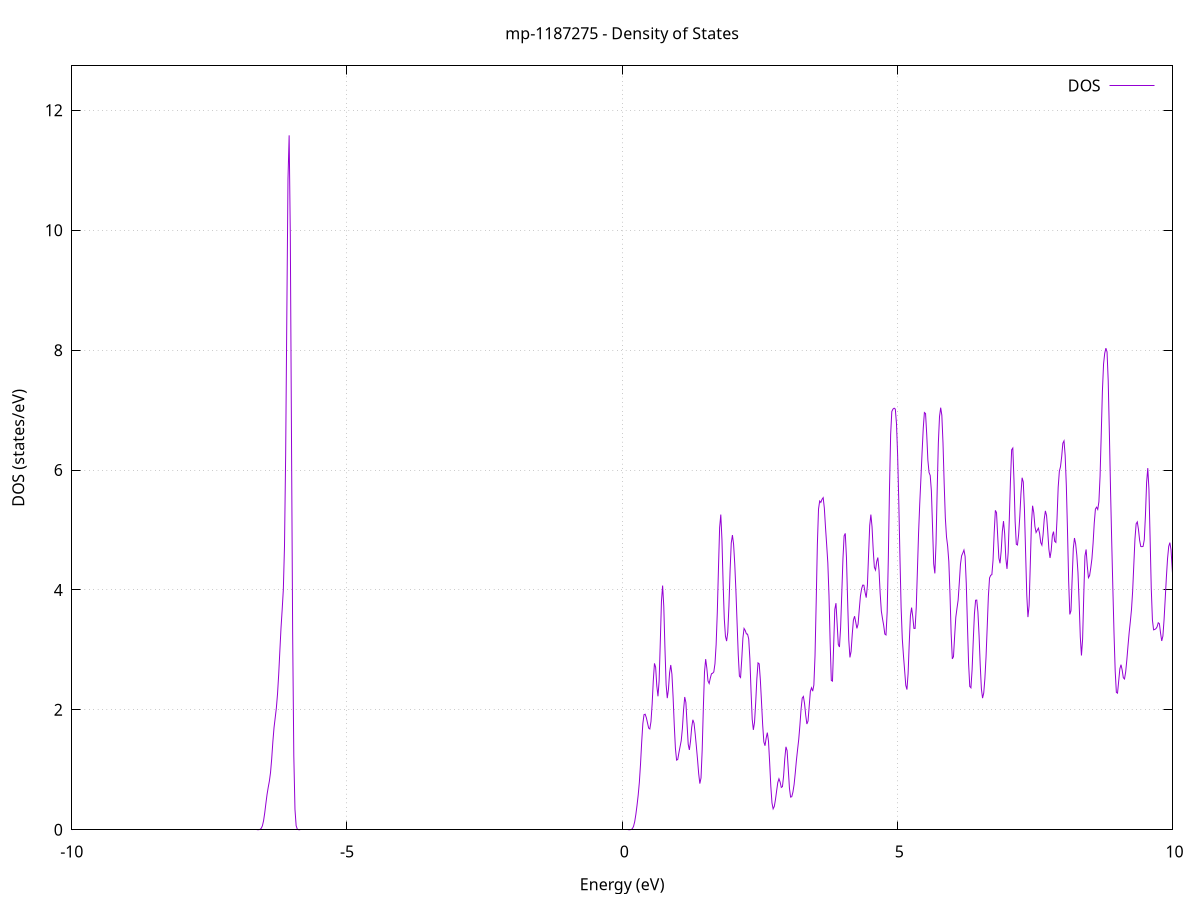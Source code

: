 set title 'mp-1187275 - Density of States'
set xlabel 'Energy (eV)'
set ylabel 'DOS (states/eV)'
set grid
set xrange [-10:10]
set yrange [0:12.742]
set xzeroaxis lt -1
set terminal png size 800,600
set output 'mp-1187275_dos_gnuplot.png'
plot '-' using 1:2 with lines title 'DOS'
-20.277600 0.000000
-20.256500 0.000000
-20.235300 0.000000
-20.214200 0.000000
-20.193100 0.000000
-20.171900 0.000000
-20.150800 0.000000
-20.129600 0.000000
-20.108500 0.000000
-20.087400 0.000000
-20.066200 0.000000
-20.045100 0.000000
-20.023900 0.000000
-20.002800 0.000000
-19.981700 0.000000
-19.960500 0.000000
-19.939400 0.000000
-19.918200 0.000000
-19.897100 0.000000
-19.876000 0.000000
-19.854800 0.000000
-19.833700 0.000000
-19.812500 0.000000
-19.791400 0.000000
-19.770300 0.000000
-19.749100 0.000000
-19.728000 0.000000
-19.706800 0.000000
-19.685700 0.000000
-19.664600 0.000000
-19.643400 0.000000
-19.622300 0.000000
-19.601100 0.000000
-19.580000 0.000000
-19.558900 0.000000
-19.537700 0.000000
-19.516600 0.000000
-19.495400 0.000000
-19.474300 0.000000
-19.453200 0.000000
-19.432000 0.000000
-19.410900 0.000000
-19.389700 0.000000
-19.368600 0.000000
-19.347500 0.000000
-19.326300 0.000000
-19.305200 0.000000
-19.284000 0.000000
-19.262900 0.000000
-19.241800 0.000000
-19.220600 0.000000
-19.199500 0.000000
-19.178300 0.000000
-19.157200 0.000000
-19.136100 0.000000
-19.114900 0.000000
-19.093800 0.000000
-19.072600 0.000000
-19.051500 0.000000
-19.030400 0.000000
-19.009200 0.000000
-18.988100 0.000000
-18.966900 0.000000
-18.945800 0.000000
-18.924700 0.000000
-18.903500 0.000000
-18.882400 0.000000
-18.861200 0.000000
-18.840100 0.000000
-18.819000 0.000000
-18.797800 0.000000
-18.776700 0.000000
-18.755500 0.000000
-18.734400 0.000000
-18.713300 0.000000
-18.692100 0.000000
-18.671000 0.000000
-18.649800 0.000000
-18.628700 0.000000
-18.607600 0.000000
-18.586400 0.000000
-18.565300 0.000000
-18.544100 0.000000
-18.523000 0.000000
-18.501900 0.000000
-18.480700 0.000300
-18.459600 0.002800
-18.438400 0.019200
-18.417300 0.095000
-18.396200 0.353000
-18.375000 1.013000
-18.353900 2.354300
-18.332700 4.697700
-18.311600 8.433100
-18.290500 13.811600
-18.269300 20.400000
-18.248200 26.781300
-18.227000 31.195800
-18.205900 32.890000
-18.184800 32.666300
-18.163600 31.700500
-18.142500 30.191100
-18.121300 27.648300
-18.100200 24.103000
-18.079100 20.507900
-18.057900 18.090400
-18.036800 17.617400
-18.015700 19.088000
-17.994500 21.745900
-17.973400 24.485100
-17.952200 26.599900
-17.931100 28.156800
-17.910000 29.330000
-17.888800 29.502900
-17.867700 27.721100
-17.846500 23.944800
-17.825400 19.308400
-17.804300 15.571000
-17.783100 14.341200
-17.762000 15.819800
-17.740800 18.365000
-17.719700 20.163000
-17.698600 20.827100
-17.677400 20.706200
-17.656300 19.822000
-17.635100 18.477200
-17.614000 17.647100
-17.592900 17.646100
-17.571700 17.345700
-17.550600 15.425900
-17.529400 11.756500
-17.508300 7.400000
-17.487200 3.719900
-17.466000 1.448600
-17.444900 0.426600
-17.423700 0.093400
-17.402600 0.015000
-17.381500 0.001800
-17.360300 0.000100
-17.339200 0.000000
-17.318000 0.000000
-17.296900 0.000000
-17.275800 0.000000
-17.254600 0.000000
-17.233500 0.000000
-17.212300 0.000000
-17.191200 0.000000
-17.170100 0.000000
-17.148900 0.000000
-17.127800 0.000000
-17.106600 0.000000
-17.085500 0.000000
-17.064400 0.000000
-17.043200 0.000000
-17.022100 0.000000
-17.000900 0.000000
-16.979800 0.000000
-16.958700 0.000000
-16.937500 0.000000
-16.916400 0.000000
-16.895200 0.000000
-16.874100 0.000000
-16.853000 0.000000
-16.831800 0.000000
-16.810700 0.000000
-16.789500 0.000000
-16.768400 0.000000
-16.747300 0.000000
-16.726100 0.000000
-16.705000 0.000000
-16.683800 0.000000
-16.662700 0.000000
-16.641600 0.000000
-16.620400 0.000000
-16.599300 0.000000
-16.578100 0.000000
-16.557000 0.000000
-16.535900 0.000000
-16.514700 0.000000
-16.493600 0.000000
-16.472400 0.000000
-16.451300 0.000000
-16.430200 0.000000
-16.409000 0.000000
-16.387900 0.000000
-16.366700 0.000000
-16.345600 0.000000
-16.324500 0.000000
-16.303300 0.000000
-16.282200 0.000000
-16.261000 0.000000
-16.239900 0.000000
-16.218800 0.000000
-16.197600 0.000000
-16.176500 0.000000
-16.155300 0.000000
-16.134200 0.000000
-16.113100 0.000000
-16.091900 0.000000
-16.070800 0.000000
-16.049600 0.000000
-16.028500 0.000000
-16.007400 0.000000
-15.986200 0.000000
-15.965100 0.000000
-15.943900 0.000000
-15.922800 0.000000
-15.901700 0.000000
-15.880500 0.000000
-15.859400 0.000000
-15.838200 0.000000
-15.817100 0.000000
-15.796000 0.000000
-15.774800 0.000000
-15.753700 0.000000
-15.732500 0.000000
-15.711400 0.000000
-15.690300 0.000000
-15.669100 0.000000
-15.648000 0.000000
-15.626900 0.000000
-15.605700 0.000000
-15.584600 0.000000
-15.563400 0.000000
-15.542300 0.000000
-15.521200 0.000000
-15.500000 0.000000
-15.478900 0.000000
-15.457700 0.000000
-15.436600 0.000000
-15.415500 0.000000
-15.394300 0.000000
-15.373200 0.000000
-15.352000 0.000000
-15.330900 0.000000
-15.309800 0.000000
-15.288600 0.000000
-15.267500 0.000000
-15.246300 0.000000
-15.225200 0.000000
-15.204100 0.000000
-15.182900 0.000000
-15.161800 0.000000
-15.140600 0.000000
-15.119500 0.000000
-15.098400 0.000000
-15.077200 0.000000
-15.056100 0.000000
-15.034900 0.000000
-15.013800 0.000000
-14.992700 0.000000
-14.971500 0.000000
-14.950400 0.000000
-14.929200 0.000000
-14.908100 0.000000
-14.887000 0.000000
-14.865800 0.000000
-14.844700 0.000000
-14.823500 0.000000
-14.802400 0.000000
-14.781300 0.000000
-14.760100 0.000000
-14.739000 0.000000
-14.717800 0.000000
-14.696700 0.000000
-14.675600 0.000000
-14.654400 0.000000
-14.633300 0.000000
-14.612100 0.000000
-14.591000 0.000000
-14.569900 0.000000
-14.548700 0.000000
-14.527600 0.000000
-14.506400 0.000000
-14.485300 0.000000
-14.464200 0.000000
-14.443000 0.000000
-14.421900 0.000000
-14.400700 0.000000
-14.379600 0.000000
-14.358500 0.000000
-14.337300 0.000000
-14.316200 0.000000
-14.295000 0.000000
-14.273900 0.000000
-14.252800 0.000000
-14.231600 0.000000
-14.210500 0.000000
-14.189300 0.000000
-14.168200 0.000000
-14.147100 0.000000
-14.125900 0.000000
-14.104800 0.000000
-14.083600 0.000000
-14.062500 0.000000
-14.041400 0.000000
-14.020200 0.000000
-13.999100 0.000000
-13.977900 0.000000
-13.956800 0.000000
-13.935700 0.000000
-13.914500 0.000000
-13.893400 0.000000
-13.872200 0.000000
-13.851100 0.000000
-13.830000 0.000000
-13.808800 0.000000
-13.787700 0.000000
-13.766500 0.000000
-13.745400 0.000000
-13.724300 0.000000
-13.703100 0.000000
-13.682000 0.000000
-13.660800 0.000000
-13.639700 0.000000
-13.618600 0.000000
-13.597400 0.000000
-13.576300 0.000000
-13.555100 0.000000
-13.534000 0.000000
-13.512900 0.000000
-13.491700 0.000000
-13.470600 0.000000
-13.449400 0.000000
-13.428300 0.000000
-13.407200 0.000000
-13.386000 0.000000
-13.364900 0.000000
-13.343800 0.000000
-13.322600 0.000000
-13.301500 0.000000
-13.280300 0.000000
-13.259200 0.000000
-13.238100 0.000000
-13.216900 0.000000
-13.195800 0.000000
-13.174600 0.000000
-13.153500 0.000000
-13.132400 0.000000
-13.111200 0.000000
-13.090100 0.000000
-13.068900 0.000000
-13.047800 0.000000
-13.026700 0.000000
-13.005500 0.000000
-12.984400 0.000000
-12.963200 0.000000
-12.942100 0.000000
-12.921000 0.000000
-12.899800 0.000000
-12.878700 0.000000
-12.857500 0.000000
-12.836400 0.000000
-12.815300 0.000000
-12.794100 0.000000
-12.773000 0.000000
-12.751800 0.000000
-12.730700 0.000000
-12.709600 0.000000
-12.688400 0.000000
-12.667300 0.000000
-12.646100 0.000000
-12.625000 0.000000
-12.603900 0.000000
-12.582700 0.000000
-12.561600 0.000000
-12.540400 0.000000
-12.519300 0.000000
-12.498200 0.000000
-12.477000 0.000000
-12.455900 0.000000
-12.434700 0.000000
-12.413600 0.000000
-12.392500 0.000000
-12.371300 0.000000
-12.350200 0.000000
-12.329000 0.000000
-12.307900 0.000000
-12.286800 0.000000
-12.265600 0.000000
-12.244500 0.000000
-12.223300 0.000000
-12.202200 0.000000
-12.181100 0.000000
-12.159900 0.000000
-12.138800 0.000000
-12.117600 0.000000
-12.096500 0.000000
-12.075400 0.000000
-12.054200 0.000000
-12.033100 0.000000
-12.011900 0.000000
-11.990800 0.000000
-11.969700 0.000000
-11.948500 0.000000
-11.927400 0.000000
-11.906200 0.000000
-11.885100 0.000000
-11.864000 0.000000
-11.842800 0.000000
-11.821700 0.000000
-11.800500 0.000000
-11.779400 0.000000
-11.758300 0.000000
-11.737100 0.000000
-11.716000 0.000000
-11.694800 0.000000
-11.673700 0.000000
-11.652600 0.000000
-11.631400 0.000000
-11.610300 0.000000
-11.589100 0.000000
-11.568000 0.000000
-11.546900 0.000000
-11.525700 0.000000
-11.504600 0.000000
-11.483400 0.000000
-11.462300 0.000000
-11.441200 0.000000
-11.420000 0.000000
-11.398900 0.000000
-11.377700 0.000000
-11.356600 0.000000
-11.335500 0.000000
-11.314300 0.000000
-11.293200 0.000000
-11.272000 0.000000
-11.250900 0.000000
-11.229800 0.000000
-11.208600 0.000000
-11.187500 0.000000
-11.166300 0.000000
-11.145200 0.000000
-11.124100 0.000000
-11.102900 0.000000
-11.081800 0.000000
-11.060700 0.000000
-11.039500 0.000000
-11.018400 0.000000
-10.997200 0.000000
-10.976100 0.000000
-10.955000 0.000000
-10.933800 0.000000
-10.912700 0.000000
-10.891500 0.000000
-10.870400 0.000000
-10.849300 0.000000
-10.828100 0.000000
-10.807000 0.000000
-10.785800 0.000000
-10.764700 0.000000
-10.743600 0.000000
-10.722400 0.000000
-10.701300 0.000000
-10.680100 0.000000
-10.659000 0.000000
-10.637900 0.000000
-10.616700 0.000000
-10.595600 0.000000
-10.574400 0.000000
-10.553300 0.000000
-10.532200 0.000000
-10.511000 0.000000
-10.489900 0.000000
-10.468700 0.000000
-10.447600 0.000000
-10.426500 0.000000
-10.405300 0.000000
-10.384200 0.000000
-10.363000 0.000000
-10.341900 0.000000
-10.320800 0.000000
-10.299600 0.000000
-10.278500 0.000000
-10.257300 0.000000
-10.236200 0.000000
-10.215100 0.000000
-10.193900 0.000000
-10.172800 0.000000
-10.151600 0.000000
-10.130500 0.000000
-10.109400 0.000000
-10.088200 0.000000
-10.067100 0.000000
-10.045900 0.000000
-10.024800 0.000000
-10.003700 0.000000
-9.982500 0.000000
-9.961400 0.000000
-9.940200 0.000000
-9.919100 0.000000
-9.898000 0.000000
-9.876800 0.000000
-9.855700 0.000000
-9.834500 0.000000
-9.813400 0.000000
-9.792300 0.000000
-9.771100 0.000000
-9.750000 0.000000
-9.728800 0.000000
-9.707700 0.000000
-9.686600 0.000000
-9.665400 0.000000
-9.644300 0.000000
-9.623100 0.000000
-9.602000 0.000000
-9.580900 0.000000
-9.559700 0.000000
-9.538600 0.000000
-9.517400 0.000000
-9.496300 0.000000
-9.475200 0.000000
-9.454000 0.000000
-9.432900 0.000000
-9.411700 0.000000
-9.390600 0.000000
-9.369500 0.000000
-9.348300 0.000000
-9.327200 0.000000
-9.306000 0.000000
-9.284900 0.000000
-9.263800 0.000000
-9.242600 0.000000
-9.221500 0.000000
-9.200300 0.000000
-9.179200 0.000000
-9.158100 0.000000
-9.136900 0.000000
-9.115800 0.000000
-9.094600 0.000000
-9.073500 0.000000
-9.052400 0.000000
-9.031200 0.000000
-9.010100 0.000000
-8.988900 0.000000
-8.967800 0.000000
-8.946700 0.000000
-8.925500 0.000000
-8.904400 0.000000
-8.883200 0.000000
-8.862100 0.000000
-8.841000 0.000000
-8.819800 0.000000
-8.798700 0.000000
-8.777600 0.000000
-8.756400 0.000000
-8.735300 0.000000
-8.714100 0.000000
-8.693000 0.000000
-8.671900 0.000000
-8.650700 0.000000
-8.629600 0.000000
-8.608400 0.000000
-8.587300 0.000000
-8.566200 0.000000
-8.545000 0.000000
-8.523900 0.000000
-8.502700 0.000000
-8.481600 0.000000
-8.460500 0.000000
-8.439300 0.000000
-8.418200 0.000000
-8.397000 0.000000
-8.375900 0.000000
-8.354800 0.000000
-8.333600 0.000000
-8.312500 0.000000
-8.291300 0.000000
-8.270200 0.000000
-8.249100 0.000000
-8.227900 0.000000
-8.206800 0.000000
-8.185600 0.000000
-8.164500 0.000000
-8.143400 0.000000
-8.122200 0.000000
-8.101100 0.000000
-8.079900 0.000000
-8.058800 0.000000
-8.037700 0.000000
-8.016500 0.000000
-7.995400 0.000000
-7.974200 0.000000
-7.953100 0.000000
-7.932000 0.000000
-7.910800 0.000000
-7.889700 0.000000
-7.868500 0.000000
-7.847400 0.000000
-7.826300 0.000000
-7.805100 0.000000
-7.784000 0.000000
-7.762800 0.000000
-7.741700 0.000000
-7.720600 0.000000
-7.699400 0.000000
-7.678300 0.000000
-7.657100 0.000000
-7.636000 0.000000
-7.614900 0.000000
-7.593700 0.000000
-7.572600 0.000000
-7.551400 0.000000
-7.530300 0.000000
-7.509200 0.000000
-7.488000 0.000000
-7.466900 0.000000
-7.445700 0.000000
-7.424600 0.000000
-7.403500 0.000000
-7.382300 0.000000
-7.361200 0.000000
-7.340000 0.000000
-7.318900 0.000000
-7.297800 0.000000
-7.276600 0.000000
-7.255500 0.000000
-7.234300 0.000000
-7.213200 0.000000
-7.192100 0.000000
-7.170900 0.000000
-7.149800 0.000000
-7.128600 0.000000
-7.107500 0.000000
-7.086400 0.000000
-7.065200 0.000000
-7.044100 0.000000
-7.022900 0.000000
-7.001800 0.000000
-6.980700 0.000000
-6.959500 0.000000
-6.938400 0.000000
-6.917200 0.000000
-6.896100 0.000000
-6.875000 0.000000
-6.853800 0.000000
-6.832700 0.000000
-6.811500 0.000000
-6.790400 0.000000
-6.769300 0.000000
-6.748100 0.000000
-6.727000 0.000000
-6.705800 0.000000
-6.684700 0.000000
-6.663600 0.000000
-6.642400 0.000000
-6.621300 0.000300
-6.600100 0.001600
-6.579000 0.007000
-6.557900 0.024200
-6.536700 0.066400
-6.515600 0.149500
-6.494500 0.280100
-6.473300 0.439300
-6.452200 0.589000
-6.431000 0.706900
-6.409900 0.811900
-6.388800 0.955900
-6.367600 1.185200
-6.346500 1.468200
-6.325300 1.704900
-6.304200 1.866900
-6.283100 2.030800
-6.261900 2.264600
-6.240800 2.588200
-6.219600 2.980800
-6.198500 3.364400
-6.177400 3.672400
-6.156200 4.008900
-6.135100 4.732700
-6.113900 6.262400
-6.092800 8.591300
-6.071700 10.854600
-6.050500 11.583700
-6.029400 9.904300
-6.008200 6.562400
-5.987100 3.294800
-5.966000 1.234000
-5.944800 0.340700
-5.923700 0.068800
-5.902500 0.010100
-5.881400 0.001100
-5.860300 0.000100
-5.839100 0.000000
-5.818000 0.000000
-5.796800 0.000000
-5.775700 0.000000
-5.754600 0.000000
-5.733400 0.000000
-5.712300 0.000000
-5.691100 0.000000
-5.670000 0.000000
-5.648900 0.000000
-5.627700 0.000000
-5.606600 0.000000
-5.585400 0.000000
-5.564300 0.000000
-5.543200 0.000000
-5.522000 0.000000
-5.500900 0.000000
-5.479700 0.000000
-5.458600 0.000000
-5.437500 0.000000
-5.416300 0.000000
-5.395200 0.000000
-5.374000 0.000000
-5.352900 0.000000
-5.331800 0.000000
-5.310600 0.000000
-5.289500 0.000000
-5.268300 0.000000
-5.247200 0.000000
-5.226100 0.000000
-5.204900 0.000000
-5.183800 0.000000
-5.162600 0.000000
-5.141500 0.000000
-5.120400 0.000000
-5.099200 0.000000
-5.078100 0.000000
-5.056900 0.000000
-5.035800 0.000000
-5.014700 0.000000
-4.993500 0.000000
-4.972400 0.000000
-4.951200 0.000000
-4.930100 0.000000
-4.909000 0.000000
-4.887800 0.000000
-4.866700 0.000000
-4.845500 0.000000
-4.824400 0.000000
-4.803300 0.000000
-4.782100 0.000000
-4.761000 0.000000
-4.739800 0.000000
-4.718700 0.000000
-4.697600 0.000000
-4.676400 0.000000
-4.655300 0.000000
-4.634100 0.000000
-4.613000 0.000000
-4.591900 0.000000
-4.570700 0.000000
-4.549600 0.000000
-4.528400 0.000000
-4.507300 0.000000
-4.486200 0.000000
-4.465000 0.000000
-4.443900 0.000000
-4.422700 0.000000
-4.401600 0.000000
-4.380500 0.000000
-4.359300 0.000000
-4.338200 0.000000
-4.317000 0.000000
-4.295900 0.000000
-4.274800 0.000000
-4.253600 0.000000
-4.232500 0.000000
-4.211400 0.000000
-4.190200 0.000000
-4.169100 0.000000
-4.147900 0.000000
-4.126800 0.000000
-4.105700 0.000000
-4.084500 0.000000
-4.063400 0.000000
-4.042200 0.000000
-4.021100 0.000000
-4.000000 0.000000
-3.978800 0.000000
-3.957700 0.000000
-3.936500 0.000000
-3.915400 0.000000
-3.894300 0.000000
-3.873100 0.000000
-3.852000 0.000000
-3.830800 0.000000
-3.809700 0.000000
-3.788600 0.000000
-3.767400 0.000000
-3.746300 0.000000
-3.725100 0.000000
-3.704000 0.000000
-3.682900 0.000000
-3.661700 0.000000
-3.640600 0.000000
-3.619400 0.000000
-3.598300 0.000000
-3.577200 0.000000
-3.556000 0.000000
-3.534900 0.000000
-3.513700 0.000000
-3.492600 0.000000
-3.471500 0.000000
-3.450300 0.000000
-3.429200 0.000000
-3.408000 0.000000
-3.386900 0.000000
-3.365800 0.000000
-3.344600 0.000000
-3.323500 0.000000
-3.302300 0.000000
-3.281200 0.000000
-3.260100 0.000000
-3.238900 0.000000
-3.217800 0.000000
-3.196600 0.000000
-3.175500 0.000000
-3.154400 0.000000
-3.133200 0.000000
-3.112100 0.000000
-3.090900 0.000000
-3.069800 0.000000
-3.048700 0.000000
-3.027500 0.000000
-3.006400 0.000000
-2.985200 0.000000
-2.964100 0.000000
-2.943000 0.000000
-2.921800 0.000000
-2.900700 0.000000
-2.879500 0.000000
-2.858400 0.000000
-2.837300 0.000000
-2.816100 0.000000
-2.795000 0.000000
-2.773800 0.000000
-2.752700 0.000000
-2.731600 0.000000
-2.710400 0.000000
-2.689300 0.000000
-2.668100 0.000000
-2.647000 0.000000
-2.625900 0.000000
-2.604700 0.000000
-2.583600 0.000000
-2.562400 0.000000
-2.541300 0.000000
-2.520200 0.000000
-2.499000 0.000000
-2.477900 0.000000
-2.456700 0.000000
-2.435600 0.000000
-2.414500 0.000000
-2.393300 0.000000
-2.372200 0.000000
-2.351000 0.000000
-2.329900 0.000000
-2.308800 0.000000
-2.287600 0.000000
-2.266500 0.000000
-2.245300 0.000000
-2.224200 0.000000
-2.203100 0.000000
-2.181900 0.000000
-2.160800 0.000000
-2.139600 0.000000
-2.118500 0.000000
-2.097400 0.000000
-2.076200 0.000000
-2.055100 0.000000
-2.033900 0.000000
-2.012800 0.000000
-1.991700 0.000000
-1.970500 0.000000
-1.949400 0.000000
-1.928300 0.000000
-1.907100 0.000000
-1.886000 0.000000
-1.864800 0.000000
-1.843700 0.000000
-1.822600 0.000000
-1.801400 0.000000
-1.780300 0.000000
-1.759100 0.000000
-1.738000 0.000000
-1.716900 0.000000
-1.695700 0.000000
-1.674600 0.000000
-1.653400 0.000000
-1.632300 0.000000
-1.611200 0.000000
-1.590000 0.000000
-1.568900 0.000000
-1.547700 0.000000
-1.526600 0.000000
-1.505500 0.000000
-1.484300 0.000000
-1.463200 0.000000
-1.442000 0.000000
-1.420900 0.000000
-1.399800 0.000000
-1.378600 0.000000
-1.357500 0.000000
-1.336300 0.000000
-1.315200 0.000000
-1.294100 0.000000
-1.272900 0.000000
-1.251800 0.000000
-1.230600 0.000000
-1.209500 0.000000
-1.188400 0.000000
-1.167200 0.000000
-1.146100 0.000000
-1.124900 0.000000
-1.103800 0.000000
-1.082700 0.000000
-1.061500 0.000000
-1.040400 0.000000
-1.019200 0.000000
-0.998100 0.000000
-0.977000 0.000000
-0.955800 0.000000
-0.934700 0.000000
-0.913500 0.000000
-0.892400 0.000000
-0.871300 0.000000
-0.850100 0.000000
-0.829000 0.000000
-0.807800 0.000000
-0.786700 0.000000
-0.765600 0.000000
-0.744400 0.000000
-0.723300 0.000000
-0.702100 0.000000
-0.681000 0.000000
-0.659900 0.000000
-0.638700 0.000000
-0.617600 0.000000
-0.596400 0.000000
-0.575300 0.000000
-0.554200 0.000000
-0.533000 0.000000
-0.511900 0.000000
-0.490700 0.000000
-0.469600 0.000000
-0.448500 0.000000
-0.427300 0.000000
-0.406200 0.000000
-0.385000 0.000000
-0.363900 0.000000
-0.342800 0.000000
-0.321600 0.000000
-0.300500 0.000000
-0.279300 0.000000
-0.258200 0.000000
-0.237100 0.000000
-0.215900 0.000000
-0.194800 0.000000
-0.173600 0.000000
-0.152500 0.000000
-0.131400 0.000000
-0.110200 0.000000
-0.089100 0.000000
-0.067900 0.000000
-0.046800 0.000000
-0.025700 0.000000
-0.004500 0.000000
0.016600 0.000000
0.037800 0.000000
0.058900 0.000000
0.080000 0.000000
0.101200 0.000000
0.122300 0.000100
0.143500 0.000900
0.164600 0.004800
0.185700 0.018900
0.206900 0.056900
0.228000 0.134500
0.249200 0.256000
0.270300 0.407100
0.291400 0.576500
0.312600 0.790100
0.333700 1.092100
0.354800 1.458900
0.376000 1.769800
0.397100 1.920000
0.418300 1.927600
0.439400 1.870100
0.460500 1.783000
0.481700 1.696500
0.502800 1.681600
0.524000 1.805200
0.545100 2.096000
0.566200 2.494100
0.587400 2.775500
0.608500 2.711700
0.629700 2.399400
0.650800 2.226800
0.671900 2.482400
0.693100 3.126300
0.714200 3.809700
0.735400 4.073900
0.756500 3.728800
0.777600 3.031100
0.798800 2.424300
0.819900 2.195500
0.841100 2.340400
0.862200 2.619700
0.883300 2.748300
0.904500 2.595100
0.925600 2.215400
0.946800 1.751600
0.967900 1.359700
0.989000 1.161800
1.010200 1.172800
1.031300 1.284800
1.052500 1.385700
1.073600 1.486700
1.094700 1.688900
1.115900 1.997600
1.137000 2.214600
1.158200 2.122400
1.179300 1.765600
1.200400 1.426400
1.221600 1.331900
1.242700 1.481200
1.263900 1.709900
1.285000 1.834600
1.306100 1.777500
1.327300 1.598900
1.348400 1.392600
1.369600 1.174000
1.390700 0.935100
1.411800 0.770300
1.433000 0.864400
1.454100 1.325400
1.475300 2.026300
1.496400 2.630600
1.517500 2.846200
1.538700 2.696000
1.559800 2.482400
1.581000 2.440300
1.602100 2.530300
1.623200 2.602100
1.644400 2.611300
1.665500 2.633400
1.686700 2.770300
1.707800 3.088800
1.728900 3.627100
1.750100 4.358500
1.771200 5.041100
1.792400 5.257800
1.813500 4.838600
1.834600 4.109800
1.855800 3.524700
1.876900 3.228900
1.898100 3.147300
1.919200 3.292800
1.940300 3.730400
1.961500 4.327000
1.982600 4.783400
2.003800 4.915300
2.024900 4.762300
2.046000 4.434800
2.067200 3.986000
2.088300 3.453100
2.109500 2.924600
2.130600 2.563400
2.151700 2.539900
2.172900 2.837600
2.194000 3.194900
2.215200 3.357800
2.236300 3.325400
2.257400 3.267600
2.278600 3.263200
2.299700 3.183000
2.320900 2.850200
2.342000 2.311800
2.363100 1.844100
2.384300 1.666500
2.405400 1.791200
2.426600 2.121100
2.447700 2.517200
2.468800 2.783800
2.490000 2.768100
2.511100 2.502300
2.532300 2.128300
2.553400 1.749600
2.574500 1.467000
2.595700 1.401700
2.616800 1.528400
2.637900 1.620700
2.659100 1.478900
2.680200 1.122100
2.701400 0.724200
2.722500 0.447600
2.743600 0.349200
2.764800 0.390200
2.785900 0.503800
2.807100 0.649600
2.828200 0.789800
2.849300 0.850900
2.870500 0.795800
2.891600 0.706600
2.912800 0.719700
2.933900 0.901000
2.955000 1.184400
2.976200 1.384000
2.997300 1.319300
3.018500 1.013300
3.039600 0.694400
3.060700 0.545100
3.081900 0.551700
3.103000 0.626900
3.124200 0.753400
3.145300 0.944500
3.166400 1.158000
3.187600 1.337300
3.208700 1.508600
3.229900 1.741700
3.251000 2.010900
3.272100 2.196400
3.293300 2.223800
3.314400 2.105700
3.335600 1.909200
3.356700 1.764100
3.377800 1.814100
3.399000 2.062800
3.420100 2.311000
3.441300 2.369000
3.462400 2.312200
3.483500 2.414700
3.504700 2.906300
3.525800 3.792900
3.547000 4.754700
3.568100 5.349800
3.589200 5.483600
3.610400 5.460100
3.631500 5.511800
3.652700 5.539700
3.673800 5.367400
3.694900 5.047800
3.716100 4.755000
3.737200 4.451600
3.758400 3.909900
3.779500 3.121600
3.800600 2.491200
3.821800 2.479300
3.842900 3.066100
3.864100 3.676000
3.885200 3.779800
3.906300 3.439700
3.927500 3.090800
3.948600 3.048900
3.969800 3.376900
3.990900 3.944200
4.012000 4.519100
4.033200 4.901800
4.054300 4.943800
4.075500 4.546000
4.096600 3.832100
4.117700 3.170100
4.138900 2.875000
4.160000 2.974500
4.181200 3.261500
4.202300 3.499200
4.223400 3.562200
4.244600 3.463800
4.265700 3.359200
4.286900 3.430100
4.308000 3.668100
4.329100 3.894200
4.350300 4.016100
4.371400 4.081000
4.392600 4.079400
4.413700 3.961500
4.434800 3.872200
4.456000 4.071000
4.477100 4.573500
4.498300 5.077100
4.519400 5.257800
4.540500 5.054900
4.561700 4.671100
4.582800 4.377400
4.604000 4.332300
4.625100 4.473800
4.646200 4.541000
4.667400 4.328100
4.688500 3.940300
4.709700 3.647900
4.730800 3.520100
4.751900 3.411200
4.773100 3.264400
4.794200 3.249600
4.815400 3.630600
4.836500 4.522300
4.857600 5.678900
4.878800 6.594500
4.899900 6.976400
4.921000 7.017100
4.942200 7.032200
4.963300 7.017300
4.984500 6.779600
5.005600 6.250200
5.026700 5.467100
5.047900 4.538600
5.069000 3.708700
5.090200 3.186600
5.111300 2.908300
5.132400 2.661800
5.153600 2.409500
5.174700 2.338700
5.195900 2.607000
5.217000 3.122200
5.238100 3.573500
5.259300 3.706000
5.280400 3.555500
5.301600 3.359100
5.322700 3.358400
5.343800 3.703300
5.365000 4.322400
5.386100 4.950500
5.407300 5.436900
5.428400 5.855400
5.449500 6.285600
5.470700 6.690200
5.491800 6.959700
5.513000 6.943000
5.534100 6.595100
5.555200 6.164600
5.576400 5.959100
5.597500 5.909900
5.618700 5.655100
5.639800 5.055300
5.660900 4.433800
5.682100 4.276400
5.703200 4.777200
5.724400 5.665300
5.745500 6.454400
5.766600 6.892900
5.787800 7.040300
5.808900 6.914600
5.830100 6.448600
5.851200 5.780500
5.872300 5.205700
5.893500 4.886100
5.914600 4.729900
5.935800 4.474000
5.956900 3.939900
5.978000 3.274300
5.999200 2.850500
6.020300 2.887600
6.041500 3.229800
6.062600 3.544600
6.083700 3.692200
6.104900 3.830800
6.126000 4.117300
6.147200 4.426800
6.168300 4.570300
6.189400 4.615400
6.210600 4.665600
6.231700 4.558200
6.252900 4.109800
6.274000 3.421600
6.295100 2.772000
6.316300 2.390800
6.337400 2.368000
6.358600 2.668600
6.379700 3.153000
6.400800 3.597000
6.422000 3.828400
6.443100 3.831800
6.464300 3.634100
6.485400 3.239400
6.506500 2.745200
6.527700 2.350100
6.548800 2.195900
6.570000 2.280700
6.591100 2.522600
6.612200 2.887300
6.633400 3.383500
6.654500 3.895700
6.675700 4.200200
6.696800 4.244600
6.717900 4.255900
6.739100 4.494800
6.760200 4.957300
6.781400 5.328000
6.802500 5.289400
6.823600 4.902000
6.844800 4.532200
6.865900 4.445200
6.887100 4.648100
6.908200 4.978100
6.929300 5.148400
6.950500 4.939900
6.971600 4.526100
6.992800 4.352000
7.013900 4.623100
7.035000 5.188900
7.056200 5.837300
7.077300 6.338000
7.098500 6.367000
7.119600 5.834100
7.140700 5.142900
7.161900 4.763700
7.183000 4.750100
7.204100 4.924800
7.225300 5.226100
7.246400 5.608200
7.267600 5.872000
7.288700 5.800500
7.309800 5.338700
7.331000 4.622000
7.352100 3.918300
7.373300 3.547700
7.394400 3.739200
7.415500 4.403700
7.436700 5.100300
7.457800 5.405000
7.479000 5.293100
7.500100 5.061300
7.521200 4.958800
7.542400 4.996100
7.563500 5.030900
7.584700 4.946600
7.605800 4.791000
7.626900 4.748000
7.648100 4.918300
7.669200 5.178800
7.690400 5.319400
7.711500 5.243100
7.732600 4.985400
7.753800 4.680500
7.774900 4.533900
7.796100 4.660000
7.817200 4.907600
7.838300 4.973700
7.859500 4.811800
7.880600 4.793400
7.901800 5.187900
7.922900 5.713200
7.944000 5.979600
7.965200 6.058200
7.986300 6.223900
8.007500 6.447300
8.028600 6.486900
8.049700 6.243900
8.070900 5.743600
8.092000 4.994700
8.113200 4.144800
8.134300 3.592200
8.155400 3.653900
8.176600 4.181700
8.197700 4.692700
8.218900 4.866300
8.240000 4.769500
8.261100 4.581600
8.282300 4.291400
8.303400 3.800800
8.324600 3.218700
8.345700 2.907400
8.366800 3.182000
8.388000 3.922300
8.409100 4.566800
8.430300 4.675800
8.451400 4.404500
8.472500 4.204800
8.493700 4.239700
8.514800 4.367100
8.536000 4.521800
8.557100 4.780000
8.578200 5.114900
8.599400 5.349300
8.620500 5.381100
8.641700 5.343600
8.662800 5.471200
8.683900 5.897900
8.705100 6.590000
8.726200 7.311100
8.747400 7.770100
8.768500 7.947500
8.789600 8.033500
8.810800 7.970600
8.831900 7.487400
8.853100 6.616100
8.874200 5.669900
8.895300 4.812100
8.916500 4.018400
8.937600 3.271800
8.958800 2.646800
8.979900 2.292200
9.001000 2.278800
9.022200 2.479700
9.043300 2.684800
9.064500 2.753500
9.085600 2.665000
9.106700 2.536100
9.127900 2.515100
9.149000 2.631600
9.170200 2.832000
9.191300 3.066500
9.212400 3.285700
9.233600 3.469500
9.254700 3.670900
9.275900 3.981600
9.297000 4.419700
9.318100 4.851200
9.339300 5.103600
9.360400 5.135900
9.381600 5.010300
9.402700 4.828200
9.423800 4.725400
9.445000 4.722200
9.466100 4.727800
9.487200 4.837700
9.508400 5.243600
9.529500 5.792800
9.550700 6.033000
9.571800 5.682600
9.592900 4.876200
9.614100 4.028700
9.635200 3.498000
9.656400 3.334500
9.677500 3.341600
9.698600 3.353900
9.719800 3.384600
9.740900 3.452800
9.762100 3.437200
9.783200 3.279600
9.804300 3.149800
9.825500 3.230400
9.846600 3.503300
9.867800 3.853900
9.888900 4.211900
9.910000 4.522100
9.931200 4.726200
9.952300 4.789900
9.973500 4.667300
9.994600 4.357100
10.015700 4.061100
10.036900 4.099200
10.058000 4.613700
10.079200 5.484600
10.100300 6.485300
10.121400 7.372000
10.142600 7.881100
10.163700 7.812400
10.184900 7.159500
10.206000 6.116200
10.227100 4.970600
10.248300 4.042500
10.269400 3.580800
10.290600 3.556000
10.311700 3.670300
10.332800 3.648300
10.354000 3.377700
10.375100 2.856900
10.396300 2.252700
10.417400 1.884200
10.438500 1.910600
10.459700 2.135700
10.480800 2.274300
10.502000 2.292500
10.523100 2.345600
10.544200 2.485100
10.565400 2.580400
10.586500 2.526700
10.607700 2.395100
10.628800 2.300100
10.649900 2.234100
10.671100 2.176100
10.692200 2.231100
10.713400 2.462200
10.734500 2.712000
10.755600 2.786100
10.776800 2.689200
10.797900 2.549700
10.819100 2.459400
10.840200 2.484000
10.861300 2.678900
10.882500 2.974400
10.903600 3.176700
10.924800 3.251900
10.945900 3.420200
10.967000 3.767300
10.988200 4.009800
11.009300 3.830600
11.030500 3.249200
11.051600 2.558900
11.072700 2.056900
11.093900 1.906100
11.115000 2.112700
11.136200 2.536600
11.157300 2.972100
11.178400 3.220600
11.199600 3.127400
11.220700 2.709100
11.241900 2.208200
11.263000 1.864400
11.284100 1.692600
11.305300 1.583500
11.326400 1.533700
11.347600 1.674100
11.368700 2.082100
11.389800 2.601400
11.411000 2.910500
11.432100 2.844400
11.453300 2.550100
11.474400 2.250600
11.495500 2.004100
11.516700 1.736900
11.537800 1.407900
11.559000 1.125100
11.580100 1.111300
11.601200 1.488200
11.622400 2.068900
11.643500 2.495700
11.664700 2.663400
11.685800 2.789100
11.706900 2.968200
11.728100 3.019100
11.749200 2.889300
11.770300 2.816800
11.791500 2.967200
11.812600 3.207500
11.833800 3.314400
11.854900 3.237700
11.876000 3.128300
11.897200 3.150000
11.918300 3.230300
11.939500 3.074900
11.960600 2.544300
11.981700 1.895200
12.002900 1.518800
12.024000 1.544000
12.045200 1.834300
12.066300 2.264100
12.087400 2.760600
12.108600 3.150800
12.129700 3.293600
12.150900 3.335300
12.172000 3.542200
12.193100 3.932800
12.214300 4.276300
12.235400 4.365600
12.256600 4.165400
12.277700 3.730100
12.298800 3.074000
12.320000 2.259200
12.341100 1.537600
12.362300 1.166300
12.383400 1.124600
12.404500 1.174500
12.425700 1.164600
12.446800 1.192200
12.468000 1.443600
12.489100 1.918600
12.510200 2.379300
12.531400 2.542800
12.552500 2.321200
12.573700 1.940400
12.594800 1.756100
12.615900 1.904200
12.637100 2.245900
12.658200 2.596900
12.679400 2.855400
12.700500 3.012900
12.721600 3.113300
12.742800 3.145200
12.763900 3.115600
12.785100 3.211400
12.806200 3.579100
12.827300 4.001700
12.848500 4.137500
12.869600 3.986500
12.890800 3.792900
12.911900 3.652400
12.933000 3.568700
12.954200 3.667700
12.975300 3.995600
12.996500 4.332500
13.017600 4.462500
13.038700 4.442000
13.059900 4.477300
13.081000 4.651900
13.102200 4.882200
13.123300 5.113400
13.144400 5.355500
13.165600 5.465900
13.186700 5.188900
13.207900 4.551600
13.229000 3.932700
13.250100 3.640700
13.271300 3.682700
13.292400 3.946700
13.313600 4.324100
13.334700 4.637700
13.355800 4.718400
13.377000 4.619800
13.398100 4.579100
13.419300 4.691100
13.440400 4.769000
13.461500 4.616800
13.482700 4.276700
13.503800 3.921700
13.525000 3.654600
13.546100 3.450300
13.567200 3.194900
13.588400 2.820000
13.609500 2.445900
13.630700 2.284700
13.651800 2.362900
13.672900 2.489800
13.694100 2.510800
13.715200 2.418800
13.736400 2.275500
13.757500 2.262200
13.778600 2.668200
13.799800 3.514500
13.820900 4.342600
13.842100 4.678500
13.863200 4.547400
13.884300 4.300800
13.905500 4.115400
13.926600 3.906800
13.947800 3.632900
13.968900 3.415300
13.990000 3.364300
14.011200 3.467700
14.032300 3.611400
14.053400 3.570900
14.074600 3.167200
14.095700 2.566200
14.116900 2.144700
14.138000 2.026600
14.159100 2.035000
14.180300 2.058700
14.201400 2.215100
14.222600 2.598800
14.243700 3.001800
14.264800 3.072900
14.286000 2.766700
14.307100 2.413100
14.328300 2.303600
14.349400 2.442300
14.370500 2.699600
14.391700 2.962900
14.412800 3.172700
14.434000 3.369600
14.455100 3.627800
14.476200 4.000100
14.497400 4.863200
14.518500 7.456300
14.539700 13.478600
14.560800 23.221800
14.581900 34.837300
14.603100 46.151700
14.624200 54.237000
14.645400 53.821500
14.666500 42.734100
14.687600 27.035700
14.708800 14.711100
14.729900 8.024100
14.751100 4.884100
14.772200 3.296000
14.793300 2.661300
14.814500 2.887900
14.835600 3.604300
14.856800 4.222000
14.877900 4.433000
14.899000 4.398100
14.920200 4.426100
14.941300 4.639300
14.962500 4.954400
14.983600 5.173100
15.004700 5.096300
15.025900 4.699100
15.047000 4.177800
15.068200 3.822500
15.089300 3.814600
15.110400 4.006200
15.131600 4.026000
15.152700 3.779200
15.173900 3.571000
15.195000 3.595600
15.216100 3.684300
15.237300 3.690900
15.258400 3.737900
15.279600 3.990900
15.300700 4.473700
15.321800 5.022400
15.343000 5.291900
15.364100 5.102200
15.385300 4.736200
15.406400 4.506000
15.427500 4.285100
15.448700 3.856800
15.469800 3.349700
15.491000 3.002300
15.512100 2.854000
15.533200 2.886000
15.554400 3.146000
15.575500 3.553000
15.596700 3.841900
15.617800 3.861500
15.638900 3.743600
15.660100 3.669400
15.681200 3.625000
15.702400 3.530200
15.723500 3.406600
15.744600 3.219300
15.765800 2.856700
15.786900 2.416700
15.808100 2.224200
15.829200 2.503400
15.850300 3.144500
15.871500 3.768900
15.892600 4.047600
15.913800 3.958800
15.934900 3.692900
15.956000 3.436900
15.977200 3.341700
15.998300 3.486000
16.019500 3.764400
16.040600 4.016100
16.061700 4.270300
16.082900 4.640400
16.104000 5.015500
16.125200 5.075400
16.146300 4.627000
16.167400 3.846700
16.188600 3.185200
16.209700 3.005100
16.230900 3.292200
16.252000 3.725600
16.273100 3.959600
16.294300 3.807700
16.315400 3.297300
16.336500 2.672900
16.357700 2.266100
16.378800 2.248800
16.400000 2.507300
16.421100 2.776700
16.442200 2.883900
16.463400 2.834900
16.484500 2.709100
16.505700 2.609800
16.526800 2.669500
16.547900 2.880300
16.569100 3.000200
16.590200 2.873700
16.611400 2.696200
16.632500 2.756500
16.653600 3.098300
16.674800 3.524400
16.695900 3.793800
16.717100 3.800000
16.738200 3.607900
16.759300 3.339100
16.780500 3.101800
16.801600 3.016400
16.822800 3.200400
16.843900 3.704200
16.865000 4.430600
16.886200 5.092500
16.907300 5.351000
16.928500 5.076200
16.949600 4.469700
16.970700 3.899300
16.991900 3.599800
17.013000 3.565800
17.034200 3.688900
17.055300 3.888000
17.076400 4.130500
17.097600 4.392900
17.118700 4.569000
17.139900 4.468600
17.161000 4.033400
17.182100 3.472200
17.203300 3.056300
17.224400 2.914400
17.245600 3.076600
17.266700 3.474200
17.287800 3.871500
17.309000 4.027200
17.330100 3.913900
17.351300 3.651900
17.372400 3.380700
17.393500 3.322800
17.414700 3.691300
17.435800 4.329400
17.457000 4.723300
17.478100 4.569600
17.499200 4.101100
17.520400 3.765500
17.541500 3.804300
17.562700 4.141800
17.583800 4.472200
17.604900 4.513900
17.626100 4.305600
17.647200 4.118400
17.668400 4.111700
17.689500 4.260000
17.710600 4.482800
17.731800 4.661100
17.752900 4.671300
17.774100 4.534600
17.795200 4.415200
17.816300 4.420600
17.837500 4.494100
17.858600 4.523300
17.879800 4.498700
17.900900 4.529300
17.922000 4.710500
17.943200 4.971200
17.964300 5.073300
17.985500 4.818500
18.006600 4.262200
18.027700 3.690800
18.048900 3.365700
18.070000 3.285900
18.091200 3.235100
18.112300 3.079700
18.133400 2.937400
18.154600 3.005500
18.175700 3.339300
18.196900 3.830800
18.218000 4.260800
18.239100 4.389100
18.260300 4.136400
18.281400 3.662100
18.302600 3.242600
18.323700 3.126700
18.344800 3.398200
18.366000 3.868900
18.387100 4.232200
18.408300 4.362300
18.429400 4.301400
18.450500 4.014100
18.471700 3.430100
18.492800 2.728300
18.514000 2.291900
18.535100 2.314300
18.556200 2.630500
18.577400 2.938200
18.598500 3.048100
18.619600 2.953900
18.640800 2.780600
18.661900 2.704000
18.683100 2.868800
18.704200 3.312100
18.725300 3.975100
18.746500 4.742200
18.767600 5.368800
18.788800 5.541600
18.809900 5.231300
18.831000 4.824700
18.852200 4.705100
18.873300 4.773100
18.894500 4.571600
18.915600 3.939800
18.936700 3.289700
18.957900 3.106500
18.979000 3.451400
19.000200 4.006400
19.021300 4.365300
19.042400 4.354900
19.063600 4.212100
19.084700 4.272400
19.105900 4.466500
19.127000 4.431100
19.148100 4.128400
19.169300 3.942300
19.190400 4.084600
19.211600 4.304300
19.232700 4.283800
19.253800 3.993400
19.275000 3.572300
19.296100 3.140200
19.317300 2.821900
19.338400 2.741800
19.359500 2.880800
19.380700 3.067200
19.401800 3.181300
19.423000 3.257400
19.444100 3.317800
19.465200 3.266500
19.486400 3.064500
19.507500 2.834400
19.528700 2.658000
19.549800 2.448000
19.570900 2.163400
19.592100 1.970600
19.613200 2.037800
19.634400 2.287700
19.655500 2.460900
19.676600 2.384700
19.697800 2.120600
19.718900 1.861700
19.740100 1.722700
19.761200 1.622100
19.782300 1.390200
19.803500 0.994800
19.824600 0.583500
19.845800 0.321700
19.866900 0.263400
19.888000 0.343000
19.909200 0.434700
19.930300 0.443800
19.951500 0.363600
19.972600 0.244200
19.993700 0.142800
20.014900 0.106000
20.036000 0.155700
20.057200 0.263700
20.078300 0.345700
20.099400 0.326300
20.120600 0.219600
20.141700 0.105300
20.162900 0.036000
20.184000 0.008700
20.205100 0.001500
20.226300 0.000200
20.247400 0.000000
20.268600 0.000000
20.289700 0.000000
20.310800 0.000000
20.332000 0.000000
20.353100 0.000000
20.374300 0.000000
20.395400 0.000000
20.416500 0.000000
20.437700 0.000000
20.458800 0.000000
20.480000 0.000000
20.501100 0.000000
20.522200 0.000000
20.543400 0.000000
20.564500 0.000000
20.585700 0.000000
20.606800 0.000000
20.627900 0.000000
20.649100 0.000000
20.670200 0.000000
20.691400 0.000000
20.712500 0.000000
20.733600 0.000000
20.754800 0.000000
20.775900 0.000000
20.797100 0.000000
20.818200 0.000000
20.839300 0.000000
20.860500 0.000000
20.881600 0.000000
20.902700 0.000000
20.923900 0.000000
20.945000 0.000000
20.966200 0.000000
20.987300 0.000000
21.008400 0.000000
21.029600 0.000000
21.050700 0.000000
21.071900 0.000000
21.093000 0.000000
21.114100 0.000000
21.135300 0.000000
21.156400 0.000000
21.177600 0.000000
21.198700 0.000000
21.219800 0.000000
21.241000 0.000000
21.262100 0.000000
21.283300 0.000000
21.304400 0.000000
21.325500 0.000000
21.346700 0.000000
21.367800 0.000000
21.389000 0.000000
21.410100 0.000000
21.431200 0.000000
21.452400 0.000000
21.473500 0.000000
21.494700 0.000000
21.515800 0.000000
21.536900 0.000000
21.558100 0.000000
21.579200 0.000000
21.600400 0.000000
21.621500 0.000000
21.642600 0.000000
21.663800 0.000000
21.684900 0.000000
21.706100 0.000000
21.727200 0.000000
21.748300 0.000000
21.769500 0.000000
21.790600 0.000000
21.811800 0.000000
21.832900 0.000000
21.854000 0.000000
21.875200 0.000000
21.896300 0.000000
21.917500 0.000000
21.938600 0.000000
21.959700 0.000000
21.980900 0.000000
22.002000 0.000000
e
